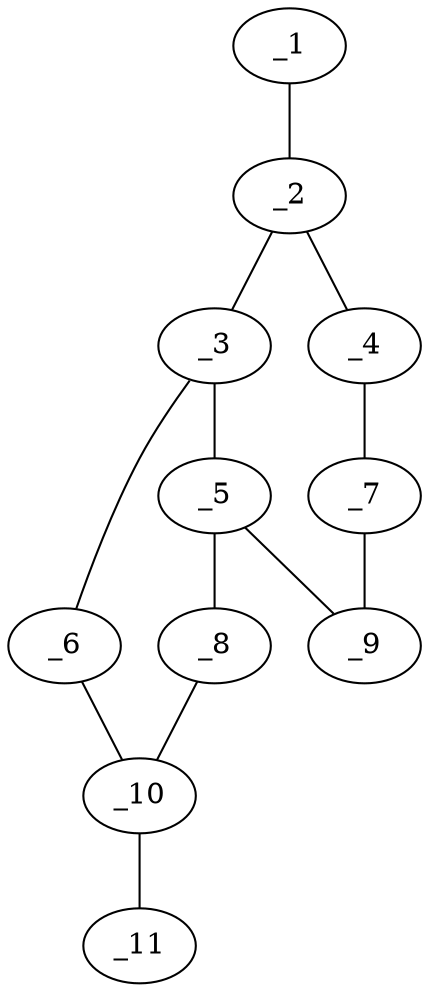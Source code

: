 graph molid133683 {
	_1	 [charge=0,
		chem=2,
		symbol="O  ",
		x="2.866",
		y="1.5"];
	_2	 [charge=0,
		chem=1,
		symbol="C  ",
		x="2.866",
		y="0.5"];
	_1 -- _2	 [valence=1];
	_3	 [charge=0,
		chem=1,
		symbol="C  ",
		x="3.7321",
		y=0];
	_2 -- _3	 [valence=2];
	_4	 [charge=0,
		chem=4,
		symbol="N  ",
		x=2,
		y=0];
	_2 -- _4	 [valence=1];
	_5	 [charge=0,
		chem=1,
		symbol="C  ",
		x="3.7321",
		y="-1"];
	_3 -- _5	 [valence=1];
	_6	 [charge=0,
		chem=4,
		symbol="N  ",
		x="4.6831",
		y="0.309"];
	_3 -- _6	 [valence=1];
	_7	 [charge=0,
		chem=1,
		symbol="C  ",
		x=2,
		y="-1"];
	_4 -- _7	 [valence=2];
	_8	 [charge=0,
		chem=2,
		symbol="O  ",
		x="4.6831",
		y="-1.309"];
	_5 -- _8	 [valence=1];
	_9	 [charge=0,
		chem=4,
		symbol="N  ",
		x="2.866",
		y="-1.5"];
	_5 -- _9	 [valence=2];
	_10	 [charge=0,
		chem=1,
		symbol="C  ",
		x="5.2709",
		y="-0.5"];
	_6 -- _10	 [valence=2];
	_7 -- _9	 [valence=1];
	_8 -- _10	 [valence=1];
	_11	 [charge=0,
		chem=1,
		symbol="C  ",
		x="6.2709",
		y="-0.5"];
	_10 -- _11	 [valence=1];
}
